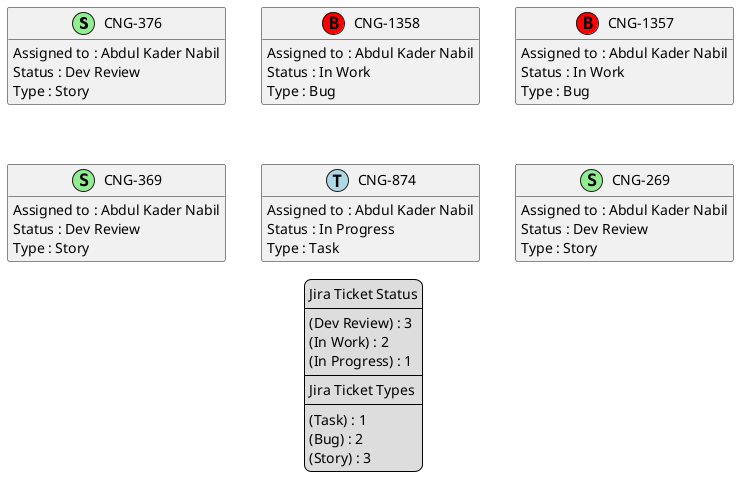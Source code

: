 @startuml
'https://plantuml.com/class-diagram

' GENERATE CLASS DIAGRAM ===========
' Generated at    : Mon Apr 15 12:32:40 CEST 2024

hide empty members

legend
Jira Ticket Status
----
(Dev Review) : 3
(In Work) : 2
(In Progress) : 1
----
Jira Ticket Types
----
(Task) : 1
(Bug) : 2
(Story) : 3
end legend


' Tickets =======
class "CNG-376" << (S,lightgreen) >> {
  Assigned to : Abdul Kader Nabil
  Status : Dev Review
  Type : Story
}

class "CNG-1358" << (B,red) >> {
  Assigned to : Abdul Kader Nabil
  Status : In Work
  Type : Bug
}

class "CNG-1357" << (B,red) >> {
  Assigned to : Abdul Kader Nabil
  Status : In Work
  Type : Bug
}

class "CNG-369" << (S,lightgreen) >> {
  Assigned to : Abdul Kader Nabil
  Status : Dev Review
  Type : Story
}

class "CNG-874" << (T,lightblue) >> {
  Assigned to : Abdul Kader Nabil
  Status : In Progress
  Type : Task
}

class "CNG-269" << (S,lightgreen) >> {
  Assigned to : Abdul Kader Nabil
  Status : Dev Review
  Type : Story
}



' Links =======


@enduml
